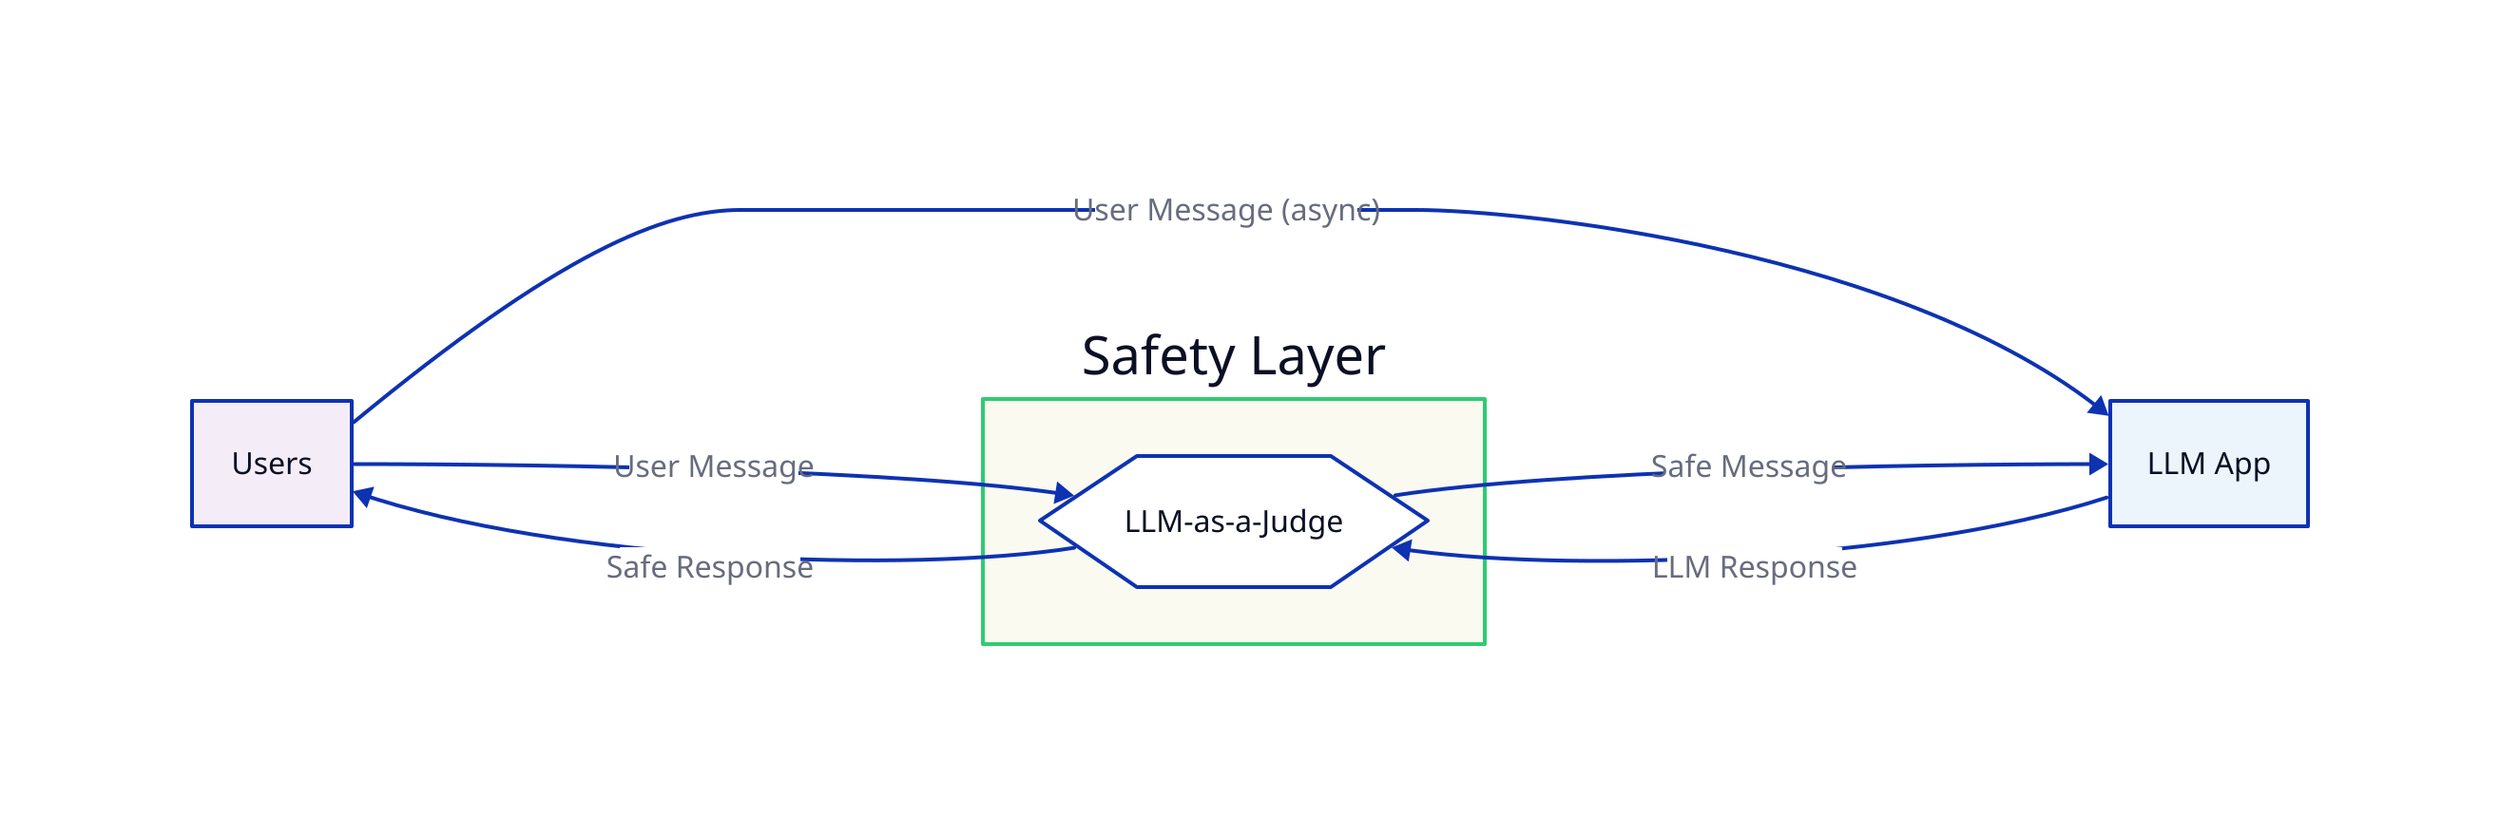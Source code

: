# Main components
users: Users {
  shape: rectangle
  style.fill: "#F4ECF7"
}

safety_layer: Safety Layer {
  shape: rectangle
  style.fill: "#FAFAF1"
  style.stroke: "#2ECC71"
  style.stroke-width: 2

  filter: LLM-as-a-Judge {
    shape: hexagon
    style.fill: "#FFFFFF"
  }
}

llm: LLM App {
  shape: rectangle
  style.fill: "#EBF5FB"
}

# Connections
users -> safety_layer.filter: User Message
users -> llm: User Message (async)
safety_layer.filter -> llm: Safe Message

llm -> safety_layer.filter: LLM Response
safety_layer.filter -> users: Safe Response

direction: right
